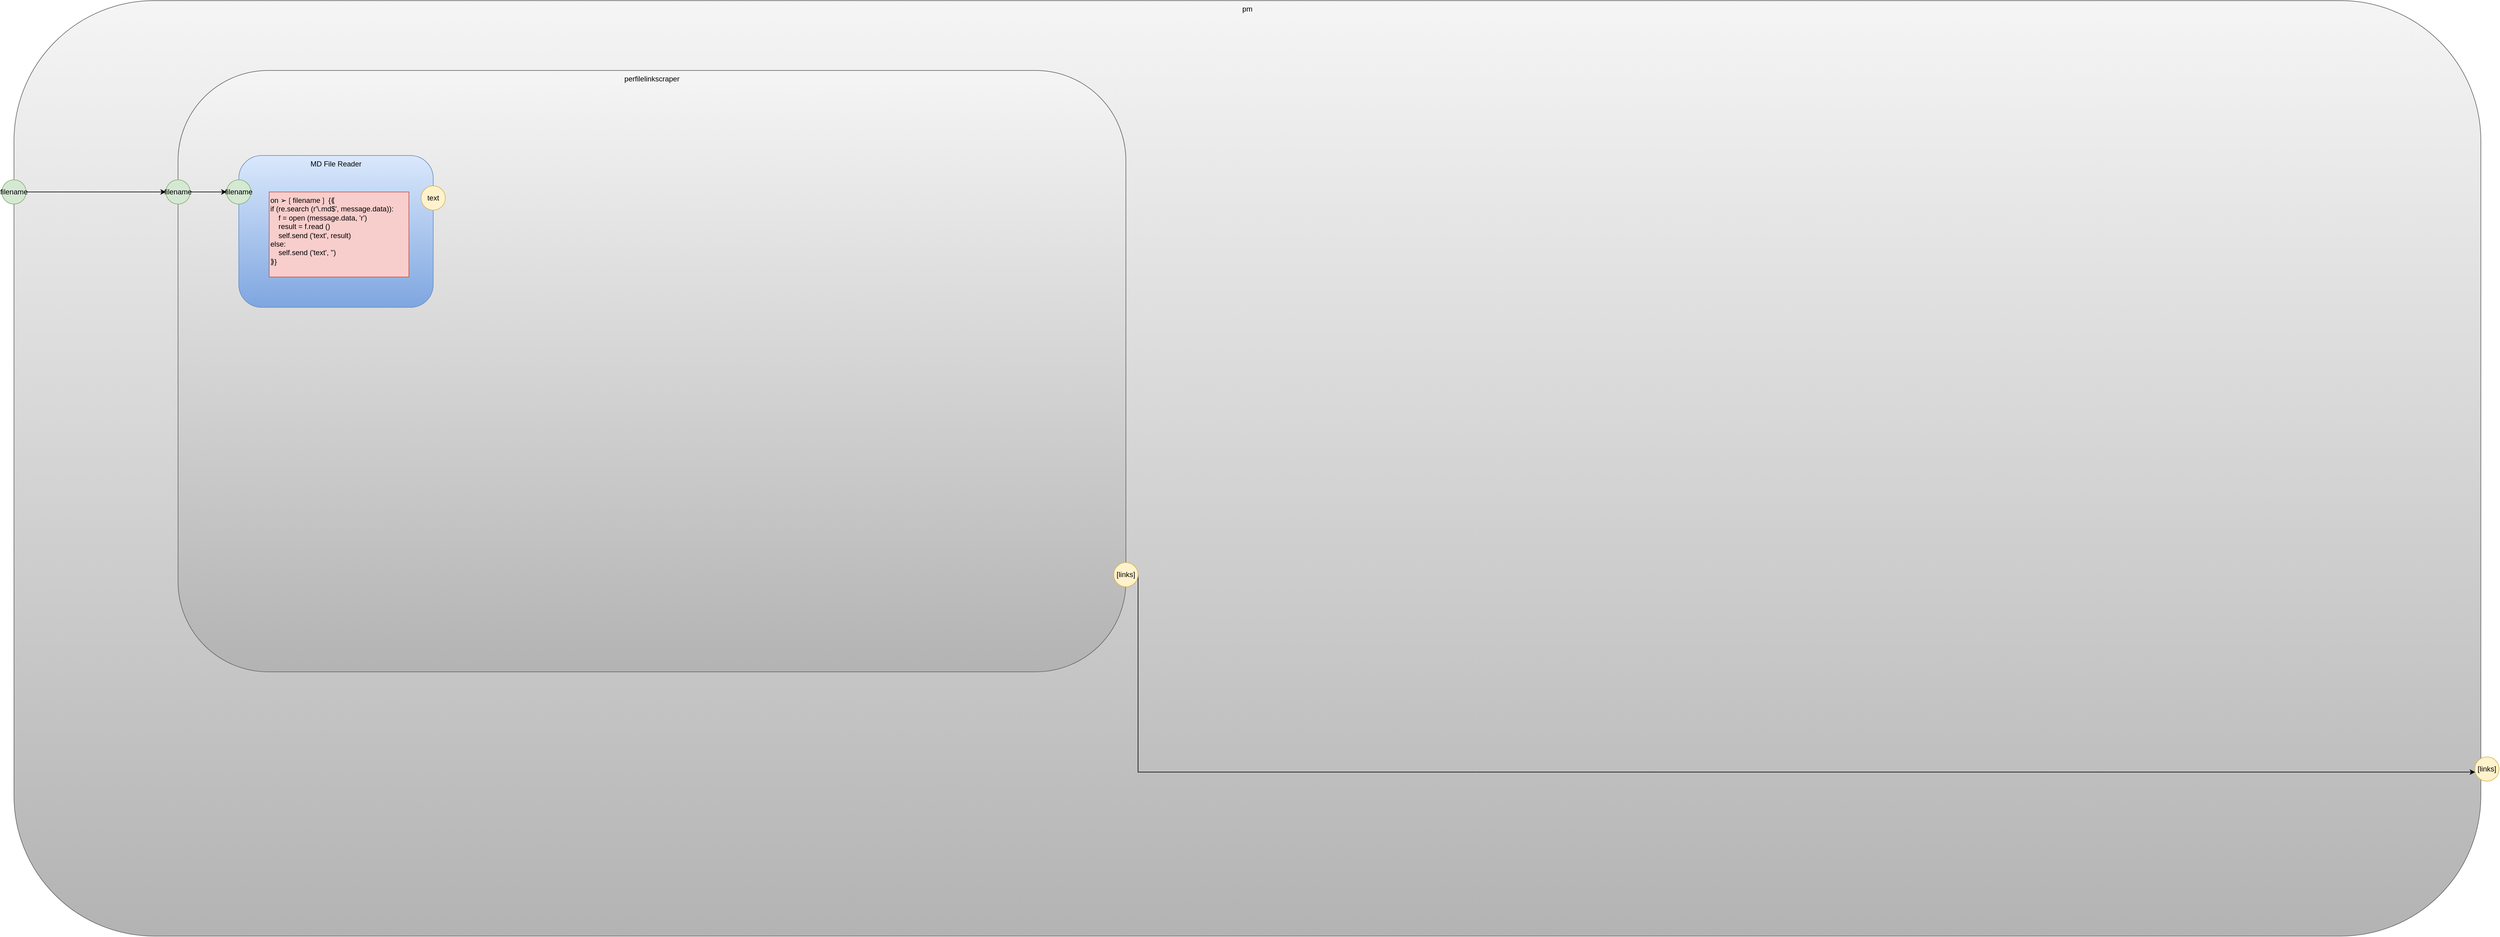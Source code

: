 <mxfile version="14.6.13" type="device"><diagram id="0XrGvogoctVbV3V23D5W" name="Page-1"><mxGraphModel dx="3160" dy="2217" grid="1" gridSize="10" guides="1" tooltips="1" connect="1" arrows="1" fold="1" page="1" pageScale="1" pageWidth="1100" pageHeight="850" math="0" shadow="0"><root><mxCell id="0"/><mxCell id="1" parent="0"/><mxCell id="lxjX6WF02q3SDz78Xzb8-1" value="pm" style="rounded=1;whiteSpace=wrap;html=1;horizontal=1;verticalAlign=top;fillColor=#f5f5f5;strokeColor=#666666;gradientColor=#b3b3b3;" vertex="1" parent="1"><mxGeometry x="40" y="10" width="4060" height="1540" as="geometry"/></mxCell><mxCell id="lxjX6WF02q3SDz78Xzb8-2" value="perfilelinkscraper" style="rounded=1;whiteSpace=wrap;html=1;horizontal=1;verticalAlign=top;fillColor=#f5f5f5;strokeColor=#666666;gradientColor=#b3b3b3;" vertex="1" parent="1"><mxGeometry x="310" y="125" width="1560" height="990" as="geometry"/></mxCell><mxCell id="lxjX6WF02q3SDz78Xzb8-16" value="filename" style="ellipse;whiteSpace=wrap;html=1;aspect=fixed;fillColor=#d5e8d4;strokeColor=#82b366;" vertex="1" parent="1"><mxGeometry x="290" y="305" width="40" height="40" as="geometry"/></mxCell><mxCell id="lxjX6WF02q3SDz78Xzb8-17" style="edgeStyle=orthogonalEdgeStyle;rounded=0;orthogonalLoop=1;jettySize=auto;html=1;exitX=1;exitY=0.5;exitDx=0;exitDy=0;" edge="1" parent="1" source="lxjX6WF02q3SDz78Xzb8-18" target="lxjX6WF02q3SDz78Xzb8-27"><mxGeometry relative="1" as="geometry"><Array as="points"><mxPoint x="1890" y="1280"/></Array></mxGeometry></mxCell><mxCell id="lxjX6WF02q3SDz78Xzb8-18" value="[links]" style="ellipse;whiteSpace=wrap;html=1;aspect=fixed;fillColor=#fff2cc;strokeColor=#d6b656;" vertex="1" parent="1"><mxGeometry x="1850" y="935" width="40" height="40" as="geometry"/></mxCell><mxCell id="lxjX6WF02q3SDz78Xzb8-27" value="[links]" style="ellipse;whiteSpace=wrap;html=1;aspect=fixed;fillColor=#fff2cc;strokeColor=#d6b656;" vertex="1" parent="1"><mxGeometry x="4090" y="1255" width="40" height="40" as="geometry"/></mxCell><mxCell id="lxjX6WF02q3SDz78Xzb8-28" style="edgeStyle=orthogonalEdgeStyle;rounded=0;orthogonalLoop=1;jettySize=auto;html=1;exitX=1;exitY=0.5;exitDx=0;exitDy=0;entryX=0;entryY=0.5;entryDx=0;entryDy=0;" edge="1" parent="1" source="lxjX6WF02q3SDz78Xzb8-29" target="lxjX6WF02q3SDz78Xzb8-16"><mxGeometry relative="1" as="geometry"/></mxCell><mxCell id="lxjX6WF02q3SDz78Xzb8-29" value="filename" style="ellipse;whiteSpace=wrap;html=1;aspect=fixed;fillColor=#d5e8d4;strokeColor=#82b366;" vertex="1" parent="1"><mxGeometry x="20" y="305" width="40" height="40" as="geometry"/></mxCell><mxCell id="lxjX6WF02q3SDz78Xzb8-57" value="" style="group" vertex="1" connectable="0" parent="1"><mxGeometry x="390" y="265" width="360" height="250" as="geometry"/></mxCell><mxCell id="lxjX6WF02q3SDz78Xzb8-3" value="MD File Reader" style="rounded=1;whiteSpace=wrap;html=1;horizontal=1;verticalAlign=top;fillColor=#dae8fc;strokeColor=#6c8ebf;gradientColor=#7ea6e0;" vertex="1" parent="lxjX6WF02q3SDz78Xzb8-57"><mxGeometry x="20" width="320" height="250" as="geometry"/></mxCell><mxCell id="lxjX6WF02q3SDz78Xzb8-4" value="filename" style="ellipse;whiteSpace=wrap;html=1;aspect=fixed;fillColor=#d5e8d4;strokeColor=#82b366;" vertex="1" parent="lxjX6WF02q3SDz78Xzb8-57"><mxGeometry y="40" width="40" height="40" as="geometry"/></mxCell><mxCell id="lxjX6WF02q3SDz78Xzb8-6" value="text" style="ellipse;whiteSpace=wrap;html=1;aspect=fixed;fillColor=#fff2cc;strokeColor=#d6b656;" vertex="1" parent="lxjX6WF02q3SDz78Xzb8-57"><mxGeometry x="320" y="50" width="40" height="40" as="geometry"/></mxCell><mxCell id="lxjX6WF02q3SDz78Xzb8-15" style="edgeStyle=orthogonalEdgeStyle;rounded=0;orthogonalLoop=1;jettySize=auto;html=1;exitX=1;exitY=0.5;exitDx=0;exitDy=0;entryX=0;entryY=0.5;entryDx=0;entryDy=0;" edge="1" parent="lxjX6WF02q3SDz78Xzb8-57" source="lxjX6WF02q3SDz78Xzb8-16" target="lxjX6WF02q3SDz78Xzb8-4"><mxGeometry as="geometry"/></mxCell><mxCell id="lxjX6WF02q3SDz78Xzb8-25" value="&lt;div&gt;&lt;div&gt;&lt;div&gt;&lt;div&gt;&lt;div&gt;&lt;div&gt;&lt;div&gt;&lt;div&gt;&lt;div&gt;&lt;div&gt;on ➢❲filename❳ {⟪&lt;/div&gt;&lt;div&gt;if (re.search (r'\.md$', message.data)):&lt;/div&gt;&lt;div&gt;&amp;nbsp; &amp;nbsp; f = open (message.data, 'r')&lt;/div&gt;&lt;div&gt;&amp;nbsp; &amp;nbsp; result = f.read ()&lt;/div&gt;&lt;div&gt;&amp;nbsp; &amp;nbsp; self.send ('text', result)&lt;/div&gt;&lt;div&gt;else:&lt;/div&gt;&lt;div&gt;&amp;nbsp; &amp;nbsp; self.send ('text', '')&lt;/div&gt;&lt;div&gt;⟫}&lt;/div&gt;&lt;/div&gt;&lt;/div&gt;&lt;/div&gt;&lt;/div&gt;&lt;/div&gt;&lt;/div&gt;&lt;/div&gt;&lt;/div&gt;&lt;/div&gt;&lt;div&gt;&lt;br&gt;&lt;/div&gt;" style="rounded=0;whiteSpace=wrap;html=1;align=left;verticalAlign=top;fillColor=#f8cecc;strokeColor=#b85450;" vertex="1" parent="lxjX6WF02q3SDz78Xzb8-57"><mxGeometry x="70" y="60" width="230" height="140" as="geometry"/></mxCell></root></mxGraphModel></diagram></mxfile>